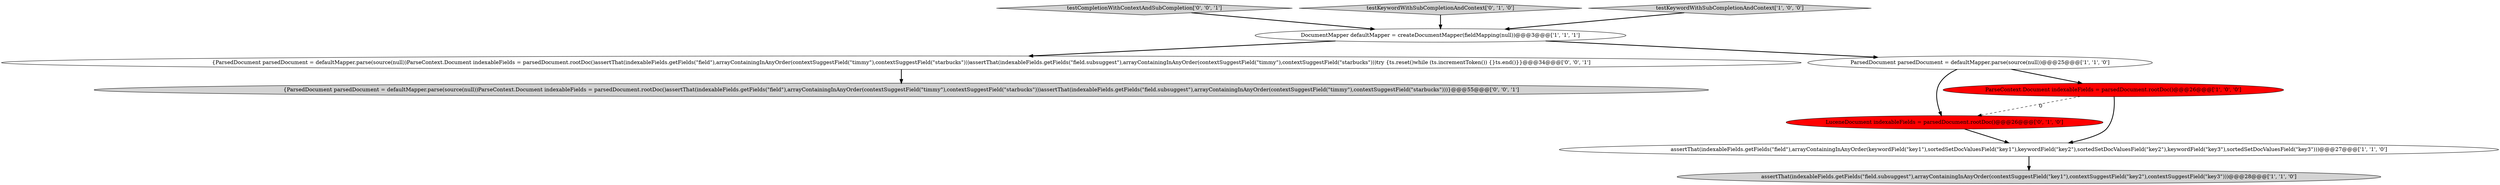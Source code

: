 digraph {
9 [style = filled, label = "{ParsedDocument parsedDocument = defaultMapper.parse(source(null))ParseContext.Document indexableFields = parsedDocument.rootDoc()assertThat(indexableFields.getFields(\"field\"),arrayContainingInAnyOrder(contextSuggestField(\"timmy\"),contextSuggestField(\"starbucks\")))assertThat(indexableFields.getFields(\"field.subsuggest\"),arrayContainingInAnyOrder(contextSuggestField(\"timmy\"),contextSuggestField(\"starbucks\")))try {ts.reset()while (ts.incrementToken()) {}ts.end()}}@@@34@@@['0', '0', '1']", fillcolor = white, shape = ellipse image = "AAA0AAABBB3BBB"];
10 [style = filled, label = "testCompletionWithContextAndSubCompletion['0', '0', '1']", fillcolor = lightgray, shape = diamond image = "AAA0AAABBB3BBB"];
1 [style = filled, label = "ParsedDocument parsedDocument = defaultMapper.parse(source(null))@@@25@@@['1', '1', '0']", fillcolor = white, shape = ellipse image = "AAA0AAABBB1BBB"];
7 [style = filled, label = "testKeywordWithSubCompletionAndContext['0', '1', '0']", fillcolor = lightgray, shape = diamond image = "AAA0AAABBB2BBB"];
0 [style = filled, label = "ParseContext.Document indexableFields = parsedDocument.rootDoc()@@@26@@@['1', '0', '0']", fillcolor = red, shape = ellipse image = "AAA1AAABBB1BBB"];
3 [style = filled, label = "DocumentMapper defaultMapper = createDocumentMapper(fieldMapping(null))@@@3@@@['1', '1', '1']", fillcolor = white, shape = ellipse image = "AAA0AAABBB1BBB"];
4 [style = filled, label = "assertThat(indexableFields.getFields(\"field.subsuggest\"),arrayContainingInAnyOrder(contextSuggestField(\"key1\"),contextSuggestField(\"key2\"),contextSuggestField(\"key3\")))@@@28@@@['1', '1', '0']", fillcolor = lightgray, shape = ellipse image = "AAA0AAABBB1BBB"];
8 [style = filled, label = "{ParsedDocument parsedDocument = defaultMapper.parse(source(null))ParseContext.Document indexableFields = parsedDocument.rootDoc()assertThat(indexableFields.getFields(\"field\"),arrayContainingInAnyOrder(contextSuggestField(\"timmy\"),contextSuggestField(\"starbucks\")))assertThat(indexableFields.getFields(\"field.subsuggest\"),arrayContainingInAnyOrder(contextSuggestField(\"timmy\"),contextSuggestField(\"starbucks\")))}@@@55@@@['0', '0', '1']", fillcolor = lightgray, shape = ellipse image = "AAA0AAABBB3BBB"];
6 [style = filled, label = "LuceneDocument indexableFields = parsedDocument.rootDoc()@@@26@@@['0', '1', '0']", fillcolor = red, shape = ellipse image = "AAA1AAABBB2BBB"];
2 [style = filled, label = "testKeywordWithSubCompletionAndContext['1', '0', '0']", fillcolor = lightgray, shape = diamond image = "AAA0AAABBB1BBB"];
5 [style = filled, label = "assertThat(indexableFields.getFields(\"field\"),arrayContainingInAnyOrder(keywordField(\"key1\"),sortedSetDocValuesField(\"key1\"),keywordField(\"key2\"),sortedSetDocValuesField(\"key2\"),keywordField(\"key3\"),sortedSetDocValuesField(\"key3\")))@@@27@@@['1', '1', '0']", fillcolor = white, shape = ellipse image = "AAA0AAABBB1BBB"];
3->9 [style = bold, label=""];
6->5 [style = bold, label=""];
10->3 [style = bold, label=""];
1->6 [style = bold, label=""];
0->6 [style = dashed, label="0"];
1->0 [style = bold, label=""];
3->1 [style = bold, label=""];
9->8 [style = bold, label=""];
7->3 [style = bold, label=""];
5->4 [style = bold, label=""];
2->3 [style = bold, label=""];
0->5 [style = bold, label=""];
}
